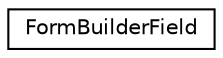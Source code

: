 digraph "Graphical Class Hierarchy"
{
  edge [fontname="Helvetica",fontsize="10",labelfontname="Helvetica",labelfontsize="10"];
  node [fontname="Helvetica",fontsize="10",shape=record];
  rankdir="LR";
  Node1 [label="FormBuilderField",height=0.2,width=0.4,color="black", fillcolor="white", style="filled",URL="$class_form_builder_field.html"];
}
